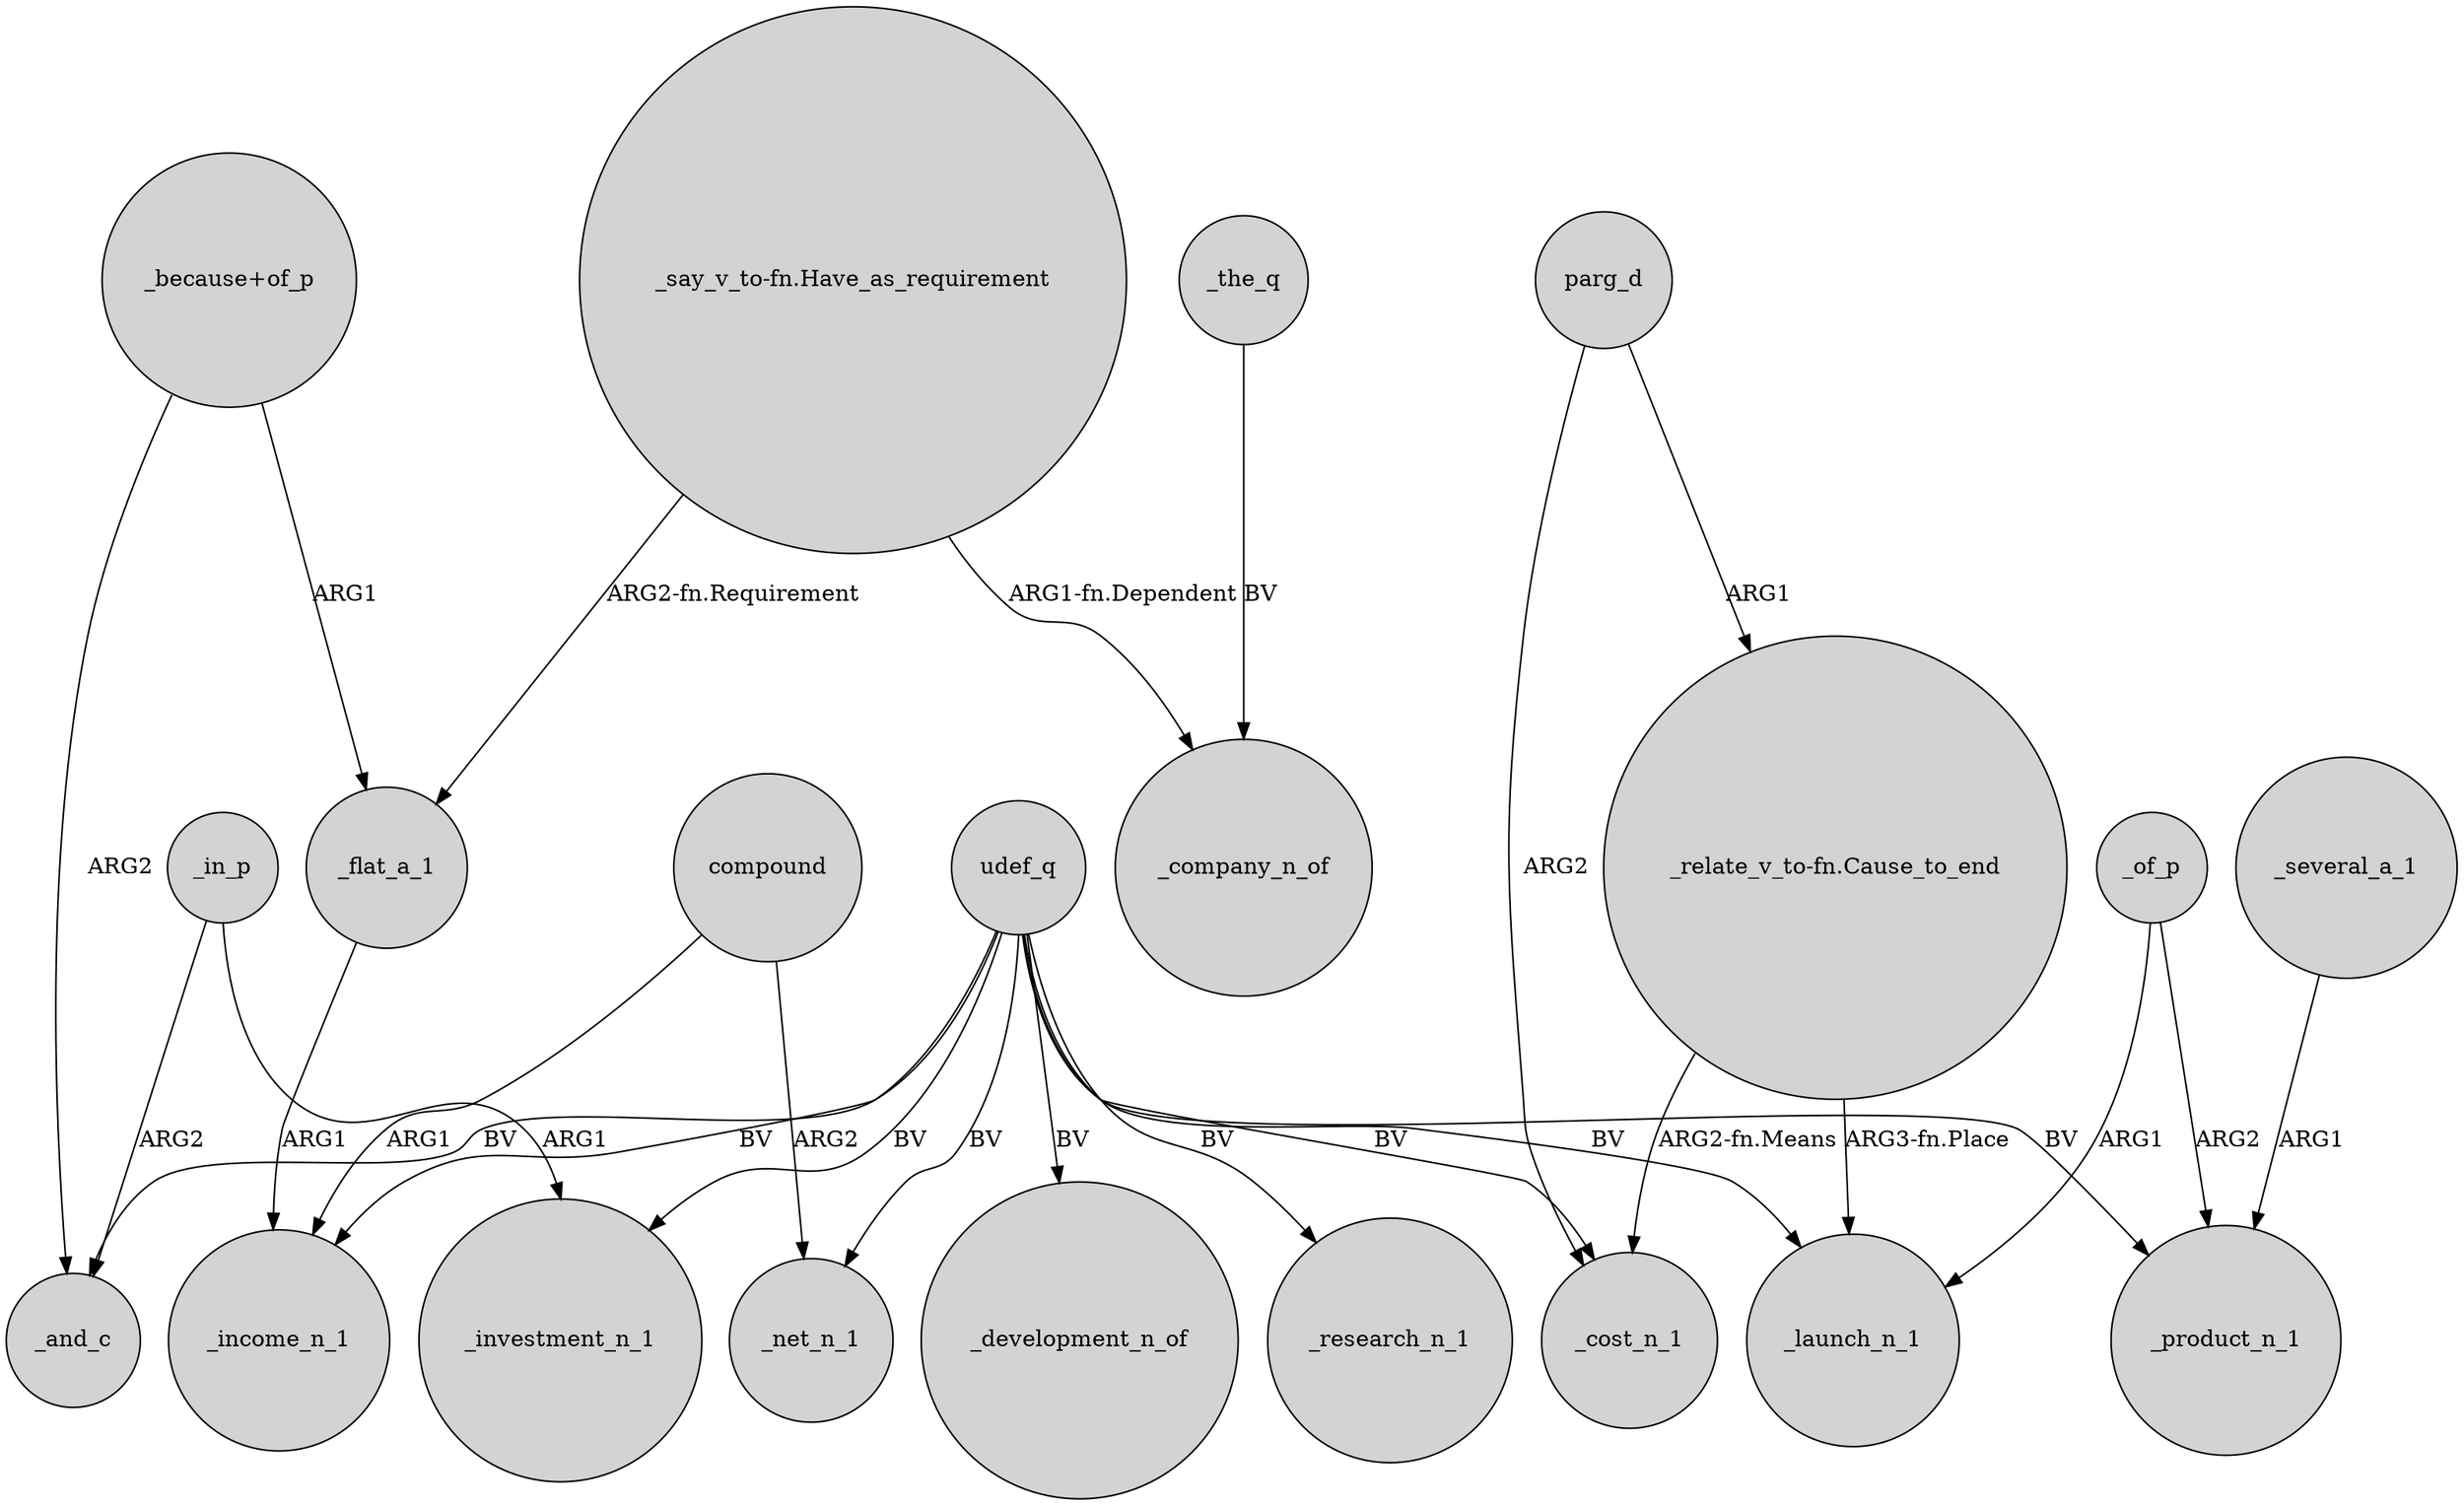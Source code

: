 digraph {
	node [shape=circle style=filled]
	_in_p -> _and_c [label=ARG2]
	compound -> _net_n_1 [label=ARG2]
	"_relate_v_to-fn.Cause_to_end" -> _cost_n_1 [label="ARG2-fn.Means"]
	udef_q -> _income_n_1 [label=BV]
	_in_p -> _investment_n_1 [label=ARG1]
	_several_a_1 -> _product_n_1 [label=ARG1]
	udef_q -> _product_n_1 [label=BV]
	parg_d -> _cost_n_1 [label=ARG2]
	udef_q -> _and_c [label=BV]
	_of_p -> _product_n_1 [label=ARG2]
	"_say_v_to-fn.Have_as_requirement" -> _company_n_of [label="ARG1-fn.Dependent"]
	_of_p -> _launch_n_1 [label=ARG1]
	compound -> _income_n_1 [label=ARG1]
	parg_d -> "_relate_v_to-fn.Cause_to_end" [label=ARG1]
	"_because+of_p" -> _and_c [label=ARG2]
	udef_q -> _development_n_of [label=BV]
	udef_q -> _net_n_1 [label=BV]
	_flat_a_1 -> _income_n_1 [label=ARG1]
	udef_q -> _investment_n_1 [label=BV]
	udef_q -> _research_n_1 [label=BV]
	"_say_v_to-fn.Have_as_requirement" -> _flat_a_1 [label="ARG2-fn.Requirement"]
	"_because+of_p" -> _flat_a_1 [label=ARG1]
	_the_q -> _company_n_of [label=BV]
	udef_q -> _launch_n_1 [label=BV]
	"_relate_v_to-fn.Cause_to_end" -> _launch_n_1 [label="ARG3-fn.Place"]
	udef_q -> _cost_n_1 [label=BV]
}
